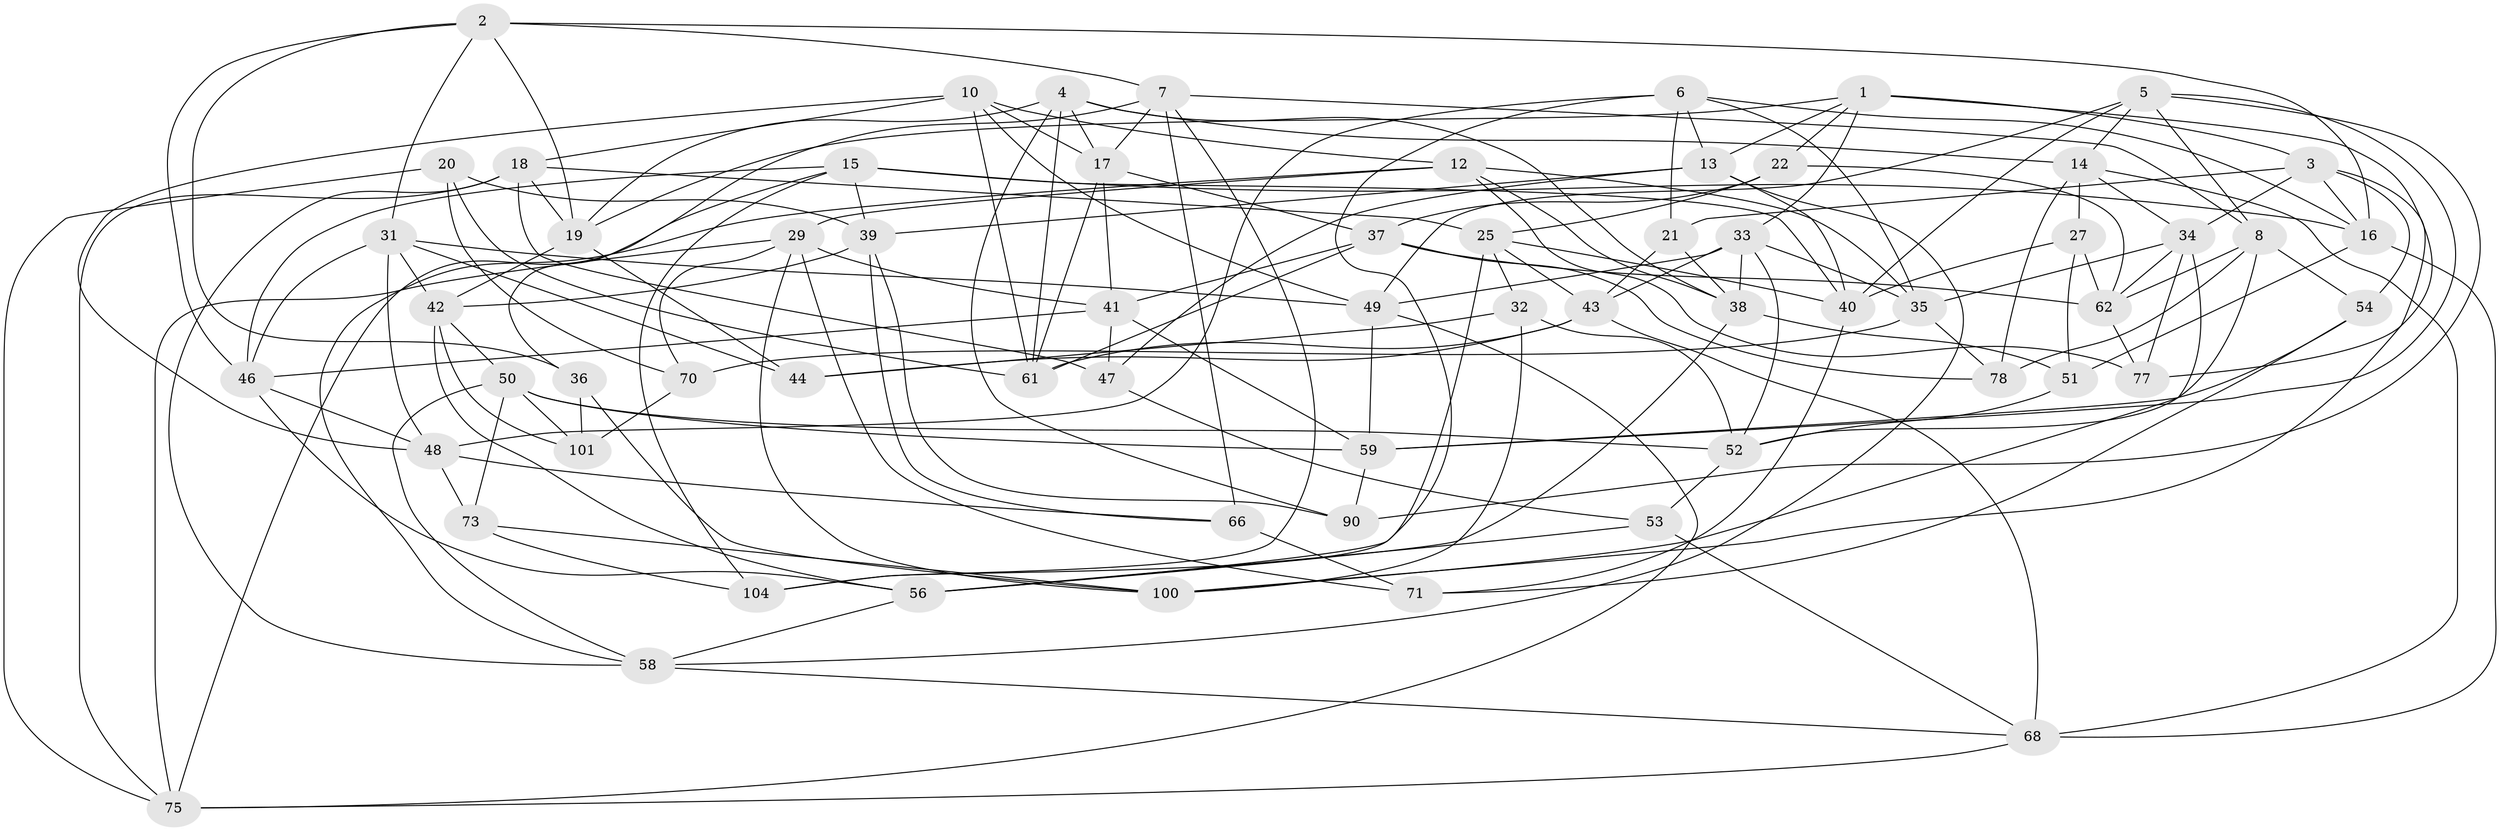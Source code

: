 // original degree distribution, {4: 1.0}
// Generated by graph-tools (version 1.1) at 2025/11/02/27/25 16:11:46]
// undirected, 63 vertices, 169 edges
graph export_dot {
graph [start="1"]
  node [color=gray90,style=filled];
  1 [super="+89"];
  2 [super="+24"];
  3 [super="+26"];
  4 [super="+11"];
  5 [super="+72"];
  6 [super="+9"];
  7 [super="+85"];
  8 [super="+96"];
  10 [super="+23"];
  12 [super="+74"];
  13 [super="+99"];
  14 [super="+81"];
  15 [super="+105"];
  16 [super="+30"];
  17 [super="+87"];
  18 [super="+45"];
  19 [super="+28"];
  20;
  21;
  22;
  25 [super="+63"];
  27;
  29 [super="+65"];
  31 [super="+93"];
  32;
  33 [super="+80"];
  34 [super="+95"];
  35 [super="+55"];
  36;
  37 [super="+83"];
  38 [super="+84"];
  39 [super="+69"];
  40 [super="+57"];
  41 [super="+64"];
  42 [super="+82"];
  43 [super="+79"];
  44;
  46 [super="+97"];
  47;
  48 [super="+106"];
  49 [super="+92"];
  50 [super="+67"];
  51;
  52 [super="+102"];
  53;
  54;
  56 [super="+98"];
  58 [super="+76"];
  59 [super="+60"];
  61 [super="+88"];
  62 [super="+86"];
  66;
  68 [super="+94"];
  70;
  71;
  73;
  75 [super="+91"];
  77;
  78;
  90;
  100 [super="+103"];
  101;
  104;
  1 -- 77;
  1 -- 13;
  1 -- 3;
  1 -- 19;
  1 -- 22;
  1 -- 33;
  2 -- 36;
  2 -- 7;
  2 -- 46;
  2 -- 16;
  2 -- 19;
  2 -- 31;
  3 -- 100;
  3 -- 34;
  3 -- 21;
  3 -- 54;
  3 -- 16;
  4 -- 14;
  4 -- 38;
  4 -- 17;
  4 -- 90;
  4 -- 61;
  4 -- 19;
  5 -- 8;
  5 -- 90;
  5 -- 59;
  5 -- 40;
  5 -- 49;
  5 -- 14;
  6 -- 16;
  6 -- 13;
  6 -- 48;
  6 -- 56;
  6 -- 21;
  6 -- 35;
  7 -- 104;
  7 -- 17;
  7 -- 66;
  7 -- 36;
  7 -- 8;
  8 -- 54;
  8 -- 78;
  8 -- 52;
  8 -- 62;
  10 -- 12;
  10 -- 18;
  10 -- 61;
  10 -- 48;
  10 -- 17;
  10 -- 49;
  12 -- 29;
  12 -- 38;
  12 -- 58;
  12 -- 35;
  12 -- 77;
  13 -- 40;
  13 -- 58;
  13 -- 39;
  13 -- 47;
  14 -- 68;
  14 -- 78;
  14 -- 27;
  14 -- 34;
  15 -- 16;
  15 -- 39;
  15 -- 75;
  15 -- 40;
  15 -- 104;
  15 -- 46;
  16 -- 51;
  16 -- 68;
  17 -- 41;
  17 -- 61;
  17 -- 37;
  18 -- 47;
  18 -- 58;
  18 -- 25;
  18 -- 19;
  18 -- 75;
  19 -- 44;
  19 -- 42;
  20 -- 70;
  20 -- 61;
  20 -- 39;
  20 -- 75;
  21 -- 38;
  21 -- 43;
  22 -- 62;
  22 -- 25;
  22 -- 37;
  25 -- 104;
  25 -- 32;
  25 -- 40;
  25 -- 43;
  27 -- 51;
  27 -- 40;
  27 -- 62;
  29 -- 70;
  29 -- 71;
  29 -- 41;
  29 -- 100;
  29 -- 75;
  31 -- 44;
  31 -- 42;
  31 -- 49;
  31 -- 48;
  31 -- 46;
  32 -- 44;
  32 -- 100;
  32 -- 52;
  33 -- 43;
  33 -- 49;
  33 -- 35;
  33 -- 38;
  33 -- 52;
  34 -- 100;
  34 -- 62;
  34 -- 77;
  34 -- 35;
  35 -- 70;
  35 -- 78;
  36 -- 101;
  36 -- 100;
  37 -- 78;
  37 -- 41;
  37 -- 61;
  37 -- 62;
  38 -- 56;
  38 -- 51;
  39 -- 66;
  39 -- 90;
  39 -- 42;
  40 -- 71;
  41 -- 46;
  41 -- 59;
  41 -- 47;
  42 -- 101;
  42 -- 50;
  42 -- 56;
  43 -- 68;
  43 -- 61;
  43 -- 44;
  46 -- 56;
  46 -- 48;
  47 -- 53;
  48 -- 66;
  48 -- 73;
  49 -- 59;
  49 -- 75;
  50 -- 58;
  50 -- 52;
  50 -- 101;
  50 -- 73;
  50 -- 59;
  51 -- 52;
  52 -- 53;
  53 -- 56;
  53 -- 68;
  54 -- 71;
  54 -- 59;
  56 -- 58;
  58 -- 68;
  59 -- 90;
  62 -- 77;
  66 -- 71;
  68 -- 75;
  70 -- 101;
  73 -- 104;
  73 -- 100;
}
